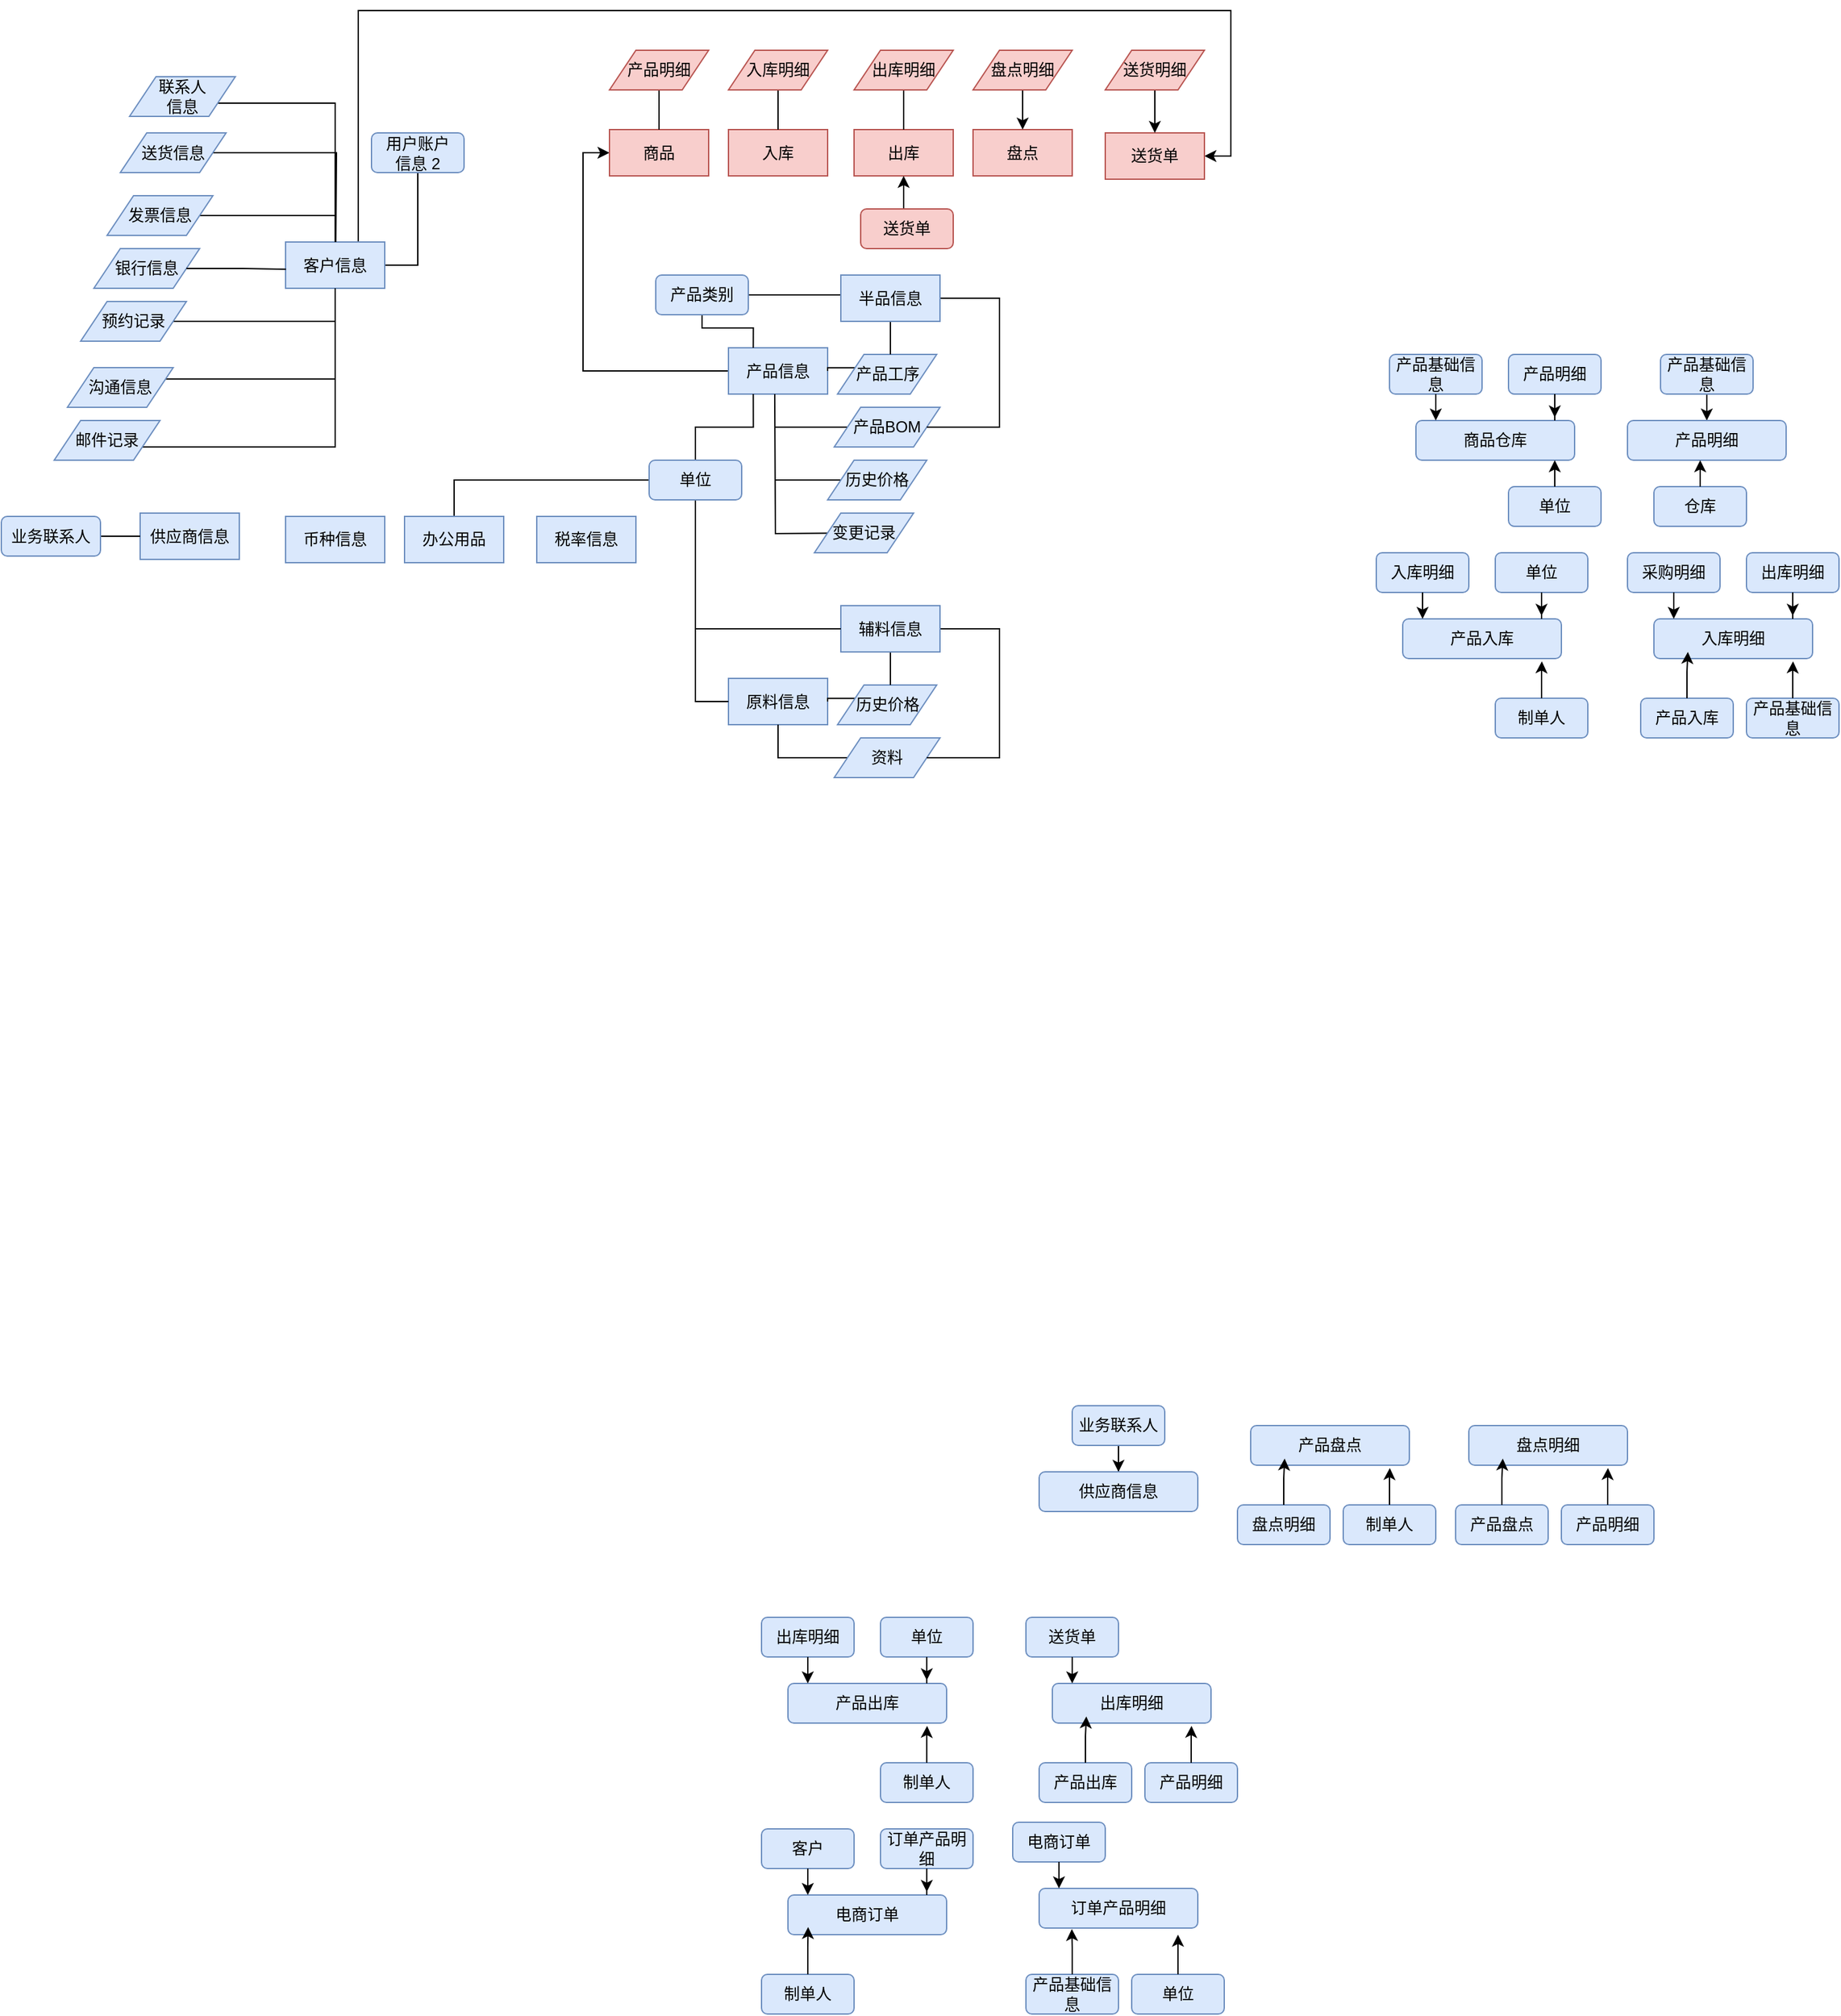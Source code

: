 <mxfile version="24.7.17">
  <diagram name="第 1 页" id="hJlpT_VPzm526xn45Prw">
    <mxGraphModel dx="2062" dy="1805" grid="1" gridSize="10" guides="1" tooltips="1" connect="1" arrows="1" fold="1" page="1" pageScale="1" pageWidth="827" pageHeight="1169" math="0" shadow="0">
      <root>
        <mxCell id="0" />
        <mxCell id="1" parent="0" />
        <mxCell id="0Gb3OSb-nTc6sZBoHr5_-15" style="edgeStyle=orthogonalEdgeStyle;rounded=0;orthogonalLoop=1;jettySize=auto;html=1;entryX=0.5;entryY=0;entryDx=0;entryDy=0;" parent="1" source="0Gb3OSb-nTc6sZBoHr5_-8" target="0Gb3OSb-nTc6sZBoHr5_-12" edge="1">
          <mxGeometry relative="1" as="geometry" />
        </mxCell>
        <mxCell id="0Gb3OSb-nTc6sZBoHr5_-8" value="业务联系人" style="rounded=1;whiteSpace=wrap;html=1;fillColor=#dae8fc;strokeColor=#6c8ebf;" parent="1" vertex="1">
          <mxGeometry x="230" y="805" width="70" height="30" as="geometry" />
        </mxCell>
        <mxCell id="0Gb3OSb-nTc6sZBoHr5_-12" value="供应商信息" style="rounded=1;whiteSpace=wrap;html=1;fillColor=#dae8fc;strokeColor=#6c8ebf;" parent="1" vertex="1">
          <mxGeometry x="205" y="855" width="120" height="30" as="geometry" />
        </mxCell>
        <mxCell id="0Gb3OSb-nTc6sZBoHr5_-16" value="产品基础信息" style="rounded=1;whiteSpace=wrap;html=1;fillColor=#dae8fc;strokeColor=#6c8ebf;" parent="1" vertex="1">
          <mxGeometry x="470" y="10" width="70" height="30" as="geometry" />
        </mxCell>
        <mxCell id="0Gb3OSb-nTc6sZBoHr5_-17" value="产品明细" style="rounded=1;whiteSpace=wrap;html=1;fillColor=#dae8fc;strokeColor=#6c8ebf;" parent="1" vertex="1">
          <mxGeometry x="560" y="10" width="70" height="30" as="geometry" />
        </mxCell>
        <mxCell id="0Gb3OSb-nTc6sZBoHr5_-19" value="仓库" style="rounded=1;whiteSpace=wrap;html=1;fillColor=#dae8fc;strokeColor=#6c8ebf;" parent="1" vertex="1">
          <mxGeometry x="670" y="110" width="70" height="30" as="geometry" />
        </mxCell>
        <mxCell id="0Gb3OSb-nTc6sZBoHr5_-20" value="商品仓库" style="rounded=1;whiteSpace=wrap;html=1;fillColor=#dae8fc;strokeColor=#6c8ebf;" parent="1" vertex="1">
          <mxGeometry x="490" y="60" width="120" height="30" as="geometry" />
        </mxCell>
        <mxCell id="0Gb3OSb-nTc6sZBoHr5_-21" style="edgeStyle=orthogonalEdgeStyle;rounded=0;orthogonalLoop=1;jettySize=auto;html=1;entryX=0.13;entryY=-0.006;entryDx=0;entryDy=0;entryPerimeter=0;" parent="1" source="0Gb3OSb-nTc6sZBoHr5_-16" target="0Gb3OSb-nTc6sZBoHr5_-20" edge="1">
          <mxGeometry relative="1" as="geometry" />
        </mxCell>
        <mxCell id="0Gb3OSb-nTc6sZBoHr5_-22" style="edgeStyle=orthogonalEdgeStyle;rounded=0;orthogonalLoop=1;jettySize=auto;html=1;entryX=0.875;entryY=-0.079;entryDx=0;entryDy=0;entryPerimeter=0;" parent="1" source="0Gb3OSb-nTc6sZBoHr5_-17" target="0Gb3OSb-nTc6sZBoHr5_-20" edge="1">
          <mxGeometry relative="1" as="geometry" />
        </mxCell>
        <mxCell id="0Gb3OSb-nTc6sZBoHr5_-23" value="单位" style="rounded=1;whiteSpace=wrap;html=1;fillColor=#dae8fc;strokeColor=#6c8ebf;" parent="1" vertex="1">
          <mxGeometry x="560" y="110" width="70" height="30" as="geometry" />
        </mxCell>
        <mxCell id="0Gb3OSb-nTc6sZBoHr5_-27" style="edgeStyle=orthogonalEdgeStyle;rounded=0;orthogonalLoop=1;jettySize=auto;html=1;entryX=0.5;entryY=0;entryDx=0;entryDy=0;" parent="1" source="0Gb3OSb-nTc6sZBoHr5_-28" target="0Gb3OSb-nTc6sZBoHr5_-29" edge="1">
          <mxGeometry relative="1" as="geometry" />
        </mxCell>
        <mxCell id="0Gb3OSb-nTc6sZBoHr5_-28" value="产品基础信息" style="rounded=1;whiteSpace=wrap;html=1;fillColor=#dae8fc;strokeColor=#6c8ebf;" parent="1" vertex="1">
          <mxGeometry x="675" y="10" width="70" height="30" as="geometry" />
        </mxCell>
        <mxCell id="0Gb3OSb-nTc6sZBoHr5_-29" value="产品明细" style="rounded=1;whiteSpace=wrap;html=1;fillColor=#dae8fc;strokeColor=#6c8ebf;" parent="1" vertex="1">
          <mxGeometry x="650" y="60" width="120" height="30" as="geometry" />
        </mxCell>
        <mxCell id="0Gb3OSb-nTc6sZBoHr5_-31" style="edgeStyle=orthogonalEdgeStyle;rounded=0;orthogonalLoop=1;jettySize=auto;html=1;entryX=0.459;entryY=1.015;entryDx=0;entryDy=0;entryPerimeter=0;" parent="1" source="0Gb3OSb-nTc6sZBoHr5_-19" target="0Gb3OSb-nTc6sZBoHr5_-29" edge="1">
          <mxGeometry relative="1" as="geometry" />
        </mxCell>
        <mxCell id="0Gb3OSb-nTc6sZBoHr5_-32" value="入库明细" style="rounded=1;whiteSpace=wrap;html=1;fillColor=#dae8fc;strokeColor=#6c8ebf;" parent="1" vertex="1">
          <mxGeometry x="460" y="160" width="70" height="30" as="geometry" />
        </mxCell>
        <mxCell id="0Gb3OSb-nTc6sZBoHr5_-33" value="单位" style="rounded=1;whiteSpace=wrap;html=1;fillColor=#dae8fc;strokeColor=#6c8ebf;" parent="1" vertex="1">
          <mxGeometry x="550" y="160" width="70" height="30" as="geometry" />
        </mxCell>
        <mxCell id="0Gb3OSb-nTc6sZBoHr5_-34" value="产品入库" style="rounded=1;whiteSpace=wrap;html=1;fillColor=#dae8fc;strokeColor=#6c8ebf;" parent="1" vertex="1">
          <mxGeometry x="480" y="210" width="120" height="30" as="geometry" />
        </mxCell>
        <mxCell id="0Gb3OSb-nTc6sZBoHr5_-35" style="edgeStyle=orthogonalEdgeStyle;rounded=0;orthogonalLoop=1;jettySize=auto;html=1;entryX=0.13;entryY=-0.006;entryDx=0;entryDy=0;entryPerimeter=0;" parent="1" source="0Gb3OSb-nTc6sZBoHr5_-32" target="0Gb3OSb-nTc6sZBoHr5_-34" edge="1">
          <mxGeometry relative="1" as="geometry" />
        </mxCell>
        <mxCell id="0Gb3OSb-nTc6sZBoHr5_-36" style="edgeStyle=orthogonalEdgeStyle;rounded=0;orthogonalLoop=1;jettySize=auto;html=1;entryX=0.875;entryY=-0.079;entryDx=0;entryDy=0;entryPerimeter=0;" parent="1" source="0Gb3OSb-nTc6sZBoHr5_-33" target="0Gb3OSb-nTc6sZBoHr5_-34" edge="1">
          <mxGeometry relative="1" as="geometry" />
        </mxCell>
        <mxCell id="0Gb3OSb-nTc6sZBoHr5_-37" value="制单人" style="rounded=1;whiteSpace=wrap;html=1;fillColor=#dae8fc;strokeColor=#6c8ebf;" parent="1" vertex="1">
          <mxGeometry x="550" y="270" width="70" height="30" as="geometry" />
        </mxCell>
        <mxCell id="0Gb3OSb-nTc6sZBoHr5_-38" style="edgeStyle=orthogonalEdgeStyle;rounded=0;orthogonalLoop=1;jettySize=auto;html=1;entryX=0.877;entryY=1.07;entryDx=0;entryDy=0;entryPerimeter=0;" parent="1" source="0Gb3OSb-nTc6sZBoHr5_-37" target="0Gb3OSb-nTc6sZBoHr5_-34" edge="1">
          <mxGeometry relative="1" as="geometry" />
        </mxCell>
        <mxCell id="0Gb3OSb-nTc6sZBoHr5_-39" value="采购明细" style="rounded=1;whiteSpace=wrap;html=1;fillColor=#dae8fc;strokeColor=#6c8ebf;" parent="1" vertex="1">
          <mxGeometry x="650" y="160" width="70" height="30" as="geometry" />
        </mxCell>
        <mxCell id="0Gb3OSb-nTc6sZBoHr5_-40" value="出库明细" style="rounded=1;whiteSpace=wrap;html=1;fillColor=#dae8fc;strokeColor=#6c8ebf;" parent="1" vertex="1">
          <mxGeometry x="740" y="160" width="70" height="30" as="geometry" />
        </mxCell>
        <mxCell id="0Gb3OSb-nTc6sZBoHr5_-41" value="入库明细" style="rounded=1;whiteSpace=wrap;html=1;fillColor=#dae8fc;strokeColor=#6c8ebf;" parent="1" vertex="1">
          <mxGeometry x="670" y="210" width="120" height="30" as="geometry" />
        </mxCell>
        <mxCell id="0Gb3OSb-nTc6sZBoHr5_-42" style="edgeStyle=orthogonalEdgeStyle;rounded=0;orthogonalLoop=1;jettySize=auto;html=1;entryX=0.13;entryY=-0.006;entryDx=0;entryDy=0;entryPerimeter=0;" parent="1" source="0Gb3OSb-nTc6sZBoHr5_-39" target="0Gb3OSb-nTc6sZBoHr5_-41" edge="1">
          <mxGeometry relative="1" as="geometry" />
        </mxCell>
        <mxCell id="0Gb3OSb-nTc6sZBoHr5_-43" style="edgeStyle=orthogonalEdgeStyle;rounded=0;orthogonalLoop=1;jettySize=auto;html=1;entryX=0.875;entryY=-0.079;entryDx=0;entryDy=0;entryPerimeter=0;" parent="1" source="0Gb3OSb-nTc6sZBoHr5_-40" target="0Gb3OSb-nTc6sZBoHr5_-41" edge="1">
          <mxGeometry relative="1" as="geometry" />
        </mxCell>
        <mxCell id="0Gb3OSb-nTc6sZBoHr5_-44" value="产品基础信息" style="rounded=1;whiteSpace=wrap;html=1;fillColor=#dae8fc;strokeColor=#6c8ebf;" parent="1" vertex="1">
          <mxGeometry x="740" y="270" width="70" height="30" as="geometry" />
        </mxCell>
        <mxCell id="0Gb3OSb-nTc6sZBoHr5_-45" style="edgeStyle=orthogonalEdgeStyle;rounded=0;orthogonalLoop=1;jettySize=auto;html=1;entryX=0.877;entryY=1.07;entryDx=0;entryDy=0;entryPerimeter=0;" parent="1" source="0Gb3OSb-nTc6sZBoHr5_-44" target="0Gb3OSb-nTc6sZBoHr5_-41" edge="1">
          <mxGeometry relative="1" as="geometry" />
        </mxCell>
        <mxCell id="0Gb3OSb-nTc6sZBoHr5_-46" value="产品入库" style="rounded=1;whiteSpace=wrap;html=1;fillColor=#dae8fc;strokeColor=#6c8ebf;" parent="1" vertex="1">
          <mxGeometry x="660" y="270" width="70" height="30" as="geometry" />
        </mxCell>
        <mxCell id="0Gb3OSb-nTc6sZBoHr5_-49" style="edgeStyle=orthogonalEdgeStyle;rounded=0;orthogonalLoop=1;jettySize=auto;html=1;entryX=0.214;entryY=0.833;entryDx=0;entryDy=0;entryPerimeter=0;" parent="1" source="0Gb3OSb-nTc6sZBoHr5_-46" target="0Gb3OSb-nTc6sZBoHr5_-41" edge="1">
          <mxGeometry relative="1" as="geometry" />
        </mxCell>
        <mxCell id="0Gb3OSb-nTc6sZBoHr5_-51" style="edgeStyle=orthogonalEdgeStyle;rounded=0;orthogonalLoop=1;jettySize=auto;html=1;entryX=0.872;entryY=1.033;entryDx=0;entryDy=0;entryPerimeter=0;" parent="1" source="0Gb3OSb-nTc6sZBoHr5_-23" target="0Gb3OSb-nTc6sZBoHr5_-20" edge="1">
          <mxGeometry relative="1" as="geometry" />
        </mxCell>
        <mxCell id="0Gb3OSb-nTc6sZBoHr5_-52" value="出库明细" style="rounded=1;whiteSpace=wrap;html=1;fillColor=#dae8fc;strokeColor=#6c8ebf;" parent="1" vertex="1">
          <mxGeometry x="-5" y="965" width="70" height="30" as="geometry" />
        </mxCell>
        <mxCell id="0Gb3OSb-nTc6sZBoHr5_-53" value="单位" style="rounded=1;whiteSpace=wrap;html=1;fillColor=#dae8fc;strokeColor=#6c8ebf;" parent="1" vertex="1">
          <mxGeometry x="85" y="965" width="70" height="30" as="geometry" />
        </mxCell>
        <mxCell id="0Gb3OSb-nTc6sZBoHr5_-54" value="产品出库" style="rounded=1;whiteSpace=wrap;html=1;fillColor=#dae8fc;strokeColor=#6c8ebf;" parent="1" vertex="1">
          <mxGeometry x="15" y="1015" width="120" height="30" as="geometry" />
        </mxCell>
        <mxCell id="0Gb3OSb-nTc6sZBoHr5_-55" style="edgeStyle=orthogonalEdgeStyle;rounded=0;orthogonalLoop=1;jettySize=auto;html=1;entryX=0.13;entryY=-0.006;entryDx=0;entryDy=0;entryPerimeter=0;" parent="1" source="0Gb3OSb-nTc6sZBoHr5_-52" target="0Gb3OSb-nTc6sZBoHr5_-54" edge="1">
          <mxGeometry relative="1" as="geometry" />
        </mxCell>
        <mxCell id="0Gb3OSb-nTc6sZBoHr5_-56" style="edgeStyle=orthogonalEdgeStyle;rounded=0;orthogonalLoop=1;jettySize=auto;html=1;entryX=0.875;entryY=-0.079;entryDx=0;entryDy=0;entryPerimeter=0;" parent="1" source="0Gb3OSb-nTc6sZBoHr5_-53" target="0Gb3OSb-nTc6sZBoHr5_-54" edge="1">
          <mxGeometry relative="1" as="geometry" />
        </mxCell>
        <mxCell id="0Gb3OSb-nTc6sZBoHr5_-57" value="制单人" style="rounded=1;whiteSpace=wrap;html=1;fillColor=#dae8fc;strokeColor=#6c8ebf;" parent="1" vertex="1">
          <mxGeometry x="85" y="1075" width="70" height="30" as="geometry" />
        </mxCell>
        <mxCell id="0Gb3OSb-nTc6sZBoHr5_-58" style="edgeStyle=orthogonalEdgeStyle;rounded=0;orthogonalLoop=1;jettySize=auto;html=1;entryX=0.877;entryY=1.07;entryDx=0;entryDy=0;entryPerimeter=0;" parent="1" source="0Gb3OSb-nTc6sZBoHr5_-57" target="0Gb3OSb-nTc6sZBoHr5_-54" edge="1">
          <mxGeometry relative="1" as="geometry" />
        </mxCell>
        <mxCell id="0Gb3OSb-nTc6sZBoHr5_-59" value="送货单" style="rounded=1;whiteSpace=wrap;html=1;fillColor=#dae8fc;strokeColor=#6c8ebf;" parent="1" vertex="1">
          <mxGeometry x="195" y="965" width="70" height="30" as="geometry" />
        </mxCell>
        <mxCell id="0Gb3OSb-nTc6sZBoHr5_-61" value="出库明细" style="rounded=1;whiteSpace=wrap;html=1;fillColor=#dae8fc;strokeColor=#6c8ebf;" parent="1" vertex="1">
          <mxGeometry x="215" y="1015" width="120" height="30" as="geometry" />
        </mxCell>
        <mxCell id="0Gb3OSb-nTc6sZBoHr5_-62" style="edgeStyle=orthogonalEdgeStyle;rounded=0;orthogonalLoop=1;jettySize=auto;html=1;entryX=0.13;entryY=-0.006;entryDx=0;entryDy=0;entryPerimeter=0;" parent="1" source="0Gb3OSb-nTc6sZBoHr5_-59" target="0Gb3OSb-nTc6sZBoHr5_-61" edge="1">
          <mxGeometry relative="1" as="geometry" />
        </mxCell>
        <mxCell id="0Gb3OSb-nTc6sZBoHr5_-64" value="产品明细" style="rounded=1;whiteSpace=wrap;html=1;fillColor=#dae8fc;strokeColor=#6c8ebf;" parent="1" vertex="1">
          <mxGeometry x="285" y="1075" width="70" height="30" as="geometry" />
        </mxCell>
        <mxCell id="0Gb3OSb-nTc6sZBoHr5_-65" style="edgeStyle=orthogonalEdgeStyle;rounded=0;orthogonalLoop=1;jettySize=auto;html=1;entryX=0.877;entryY=1.07;entryDx=0;entryDy=0;entryPerimeter=0;" parent="1" source="0Gb3OSb-nTc6sZBoHr5_-64" target="0Gb3OSb-nTc6sZBoHr5_-61" edge="1">
          <mxGeometry relative="1" as="geometry" />
        </mxCell>
        <mxCell id="0Gb3OSb-nTc6sZBoHr5_-66" value="产品出库" style="rounded=1;whiteSpace=wrap;html=1;fillColor=#dae8fc;strokeColor=#6c8ebf;" parent="1" vertex="1">
          <mxGeometry x="205" y="1075" width="70" height="30" as="geometry" />
        </mxCell>
        <mxCell id="0Gb3OSb-nTc6sZBoHr5_-67" style="edgeStyle=orthogonalEdgeStyle;rounded=0;orthogonalLoop=1;jettySize=auto;html=1;entryX=0.214;entryY=0.833;entryDx=0;entryDy=0;entryPerimeter=0;" parent="1" source="0Gb3OSb-nTc6sZBoHr5_-66" target="0Gb3OSb-nTc6sZBoHr5_-61" edge="1">
          <mxGeometry relative="1" as="geometry" />
        </mxCell>
        <mxCell id="0Gb3OSb-nTc6sZBoHr5_-69" value="产品盘点" style="rounded=1;whiteSpace=wrap;html=1;fillColor=#dae8fc;strokeColor=#6c8ebf;" parent="1" vertex="1">
          <mxGeometry x="365" y="820" width="120" height="30" as="geometry" />
        </mxCell>
        <mxCell id="0Gb3OSb-nTc6sZBoHr5_-71" value="制单人" style="rounded=1;whiteSpace=wrap;html=1;fillColor=#dae8fc;strokeColor=#6c8ebf;" parent="1" vertex="1">
          <mxGeometry x="435" y="880" width="70" height="30" as="geometry" />
        </mxCell>
        <mxCell id="0Gb3OSb-nTc6sZBoHr5_-72" style="edgeStyle=orthogonalEdgeStyle;rounded=0;orthogonalLoop=1;jettySize=auto;html=1;entryX=0.877;entryY=1.07;entryDx=0;entryDy=0;entryPerimeter=0;" parent="1" source="0Gb3OSb-nTc6sZBoHr5_-71" target="0Gb3OSb-nTc6sZBoHr5_-69" edge="1">
          <mxGeometry relative="1" as="geometry" />
        </mxCell>
        <mxCell id="0Gb3OSb-nTc6sZBoHr5_-73" value="盘点明细" style="rounded=1;whiteSpace=wrap;html=1;fillColor=#dae8fc;strokeColor=#6c8ebf;" parent="1" vertex="1">
          <mxGeometry x="355" y="880" width="70" height="30" as="geometry" />
        </mxCell>
        <mxCell id="0Gb3OSb-nTc6sZBoHr5_-74" style="edgeStyle=orthogonalEdgeStyle;rounded=0;orthogonalLoop=1;jettySize=auto;html=1;entryX=0.214;entryY=0.833;entryDx=0;entryDy=0;entryPerimeter=0;" parent="1" source="0Gb3OSb-nTc6sZBoHr5_-73" target="0Gb3OSb-nTc6sZBoHr5_-69" edge="1">
          <mxGeometry relative="1" as="geometry" />
        </mxCell>
        <mxCell id="0Gb3OSb-nTc6sZBoHr5_-75" value="盘点明细" style="rounded=1;whiteSpace=wrap;html=1;fillColor=#dae8fc;strokeColor=#6c8ebf;" parent="1" vertex="1">
          <mxGeometry x="530" y="820" width="120" height="30" as="geometry" />
        </mxCell>
        <mxCell id="0Gb3OSb-nTc6sZBoHr5_-76" value="产品明细" style="rounded=1;whiteSpace=wrap;html=1;fillColor=#dae8fc;strokeColor=#6c8ebf;" parent="1" vertex="1">
          <mxGeometry x="600" y="880" width="70" height="30" as="geometry" />
        </mxCell>
        <mxCell id="0Gb3OSb-nTc6sZBoHr5_-77" style="edgeStyle=orthogonalEdgeStyle;rounded=0;orthogonalLoop=1;jettySize=auto;html=1;entryX=0.877;entryY=1.07;entryDx=0;entryDy=0;entryPerimeter=0;" parent="1" source="0Gb3OSb-nTc6sZBoHr5_-76" target="0Gb3OSb-nTc6sZBoHr5_-75" edge="1">
          <mxGeometry relative="1" as="geometry" />
        </mxCell>
        <mxCell id="0Gb3OSb-nTc6sZBoHr5_-78" value="产品盘点" style="rounded=1;whiteSpace=wrap;html=1;fillColor=#dae8fc;strokeColor=#6c8ebf;" parent="1" vertex="1">
          <mxGeometry x="520" y="880" width="70" height="30" as="geometry" />
        </mxCell>
        <mxCell id="0Gb3OSb-nTc6sZBoHr5_-79" style="edgeStyle=orthogonalEdgeStyle;rounded=0;orthogonalLoop=1;jettySize=auto;html=1;entryX=0.214;entryY=0.833;entryDx=0;entryDy=0;entryPerimeter=0;" parent="1" source="0Gb3OSb-nTc6sZBoHr5_-78" target="0Gb3OSb-nTc6sZBoHr5_-75" edge="1">
          <mxGeometry relative="1" as="geometry" />
        </mxCell>
        <mxCell id="1KnYNuUJu4vu3SIquDnn-1" value="客户" style="rounded=1;whiteSpace=wrap;html=1;fillColor=#dae8fc;strokeColor=#6c8ebf;" parent="1" vertex="1">
          <mxGeometry x="-5" y="1125" width="70" height="30" as="geometry" />
        </mxCell>
        <mxCell id="1KnYNuUJu4vu3SIquDnn-2" value="订单产品明细" style="rounded=1;whiteSpace=wrap;html=1;fillColor=#dae8fc;strokeColor=#6c8ebf;" parent="1" vertex="1">
          <mxGeometry x="85" y="1125" width="70" height="30" as="geometry" />
        </mxCell>
        <mxCell id="1KnYNuUJu4vu3SIquDnn-3" value="电商订单" style="rounded=1;whiteSpace=wrap;html=1;fillColor=#dae8fc;strokeColor=#6c8ebf;" parent="1" vertex="1">
          <mxGeometry x="15" y="1175" width="120" height="30" as="geometry" />
        </mxCell>
        <mxCell id="1KnYNuUJu4vu3SIquDnn-4" style="edgeStyle=orthogonalEdgeStyle;rounded=0;orthogonalLoop=1;jettySize=auto;html=1;entryX=0.13;entryY=-0.006;entryDx=0;entryDy=0;entryPerimeter=0;" parent="1" source="1KnYNuUJu4vu3SIquDnn-1" target="1KnYNuUJu4vu3SIquDnn-3" edge="1">
          <mxGeometry relative="1" as="geometry" />
        </mxCell>
        <mxCell id="1KnYNuUJu4vu3SIquDnn-5" style="edgeStyle=orthogonalEdgeStyle;rounded=0;orthogonalLoop=1;jettySize=auto;html=1;entryX=0.875;entryY=-0.079;entryDx=0;entryDy=0;entryPerimeter=0;" parent="1" source="1KnYNuUJu4vu3SIquDnn-2" target="1KnYNuUJu4vu3SIquDnn-3" edge="1">
          <mxGeometry relative="1" as="geometry" />
        </mxCell>
        <mxCell id="1KnYNuUJu4vu3SIquDnn-8" value="制单人" style="rounded=1;whiteSpace=wrap;html=1;fillColor=#dae8fc;strokeColor=#6c8ebf;" parent="1" vertex="1">
          <mxGeometry x="-5" y="1235" width="70" height="30" as="geometry" />
        </mxCell>
        <mxCell id="1KnYNuUJu4vu3SIquDnn-12" style="edgeStyle=orthogonalEdgeStyle;rounded=0;orthogonalLoop=1;jettySize=auto;html=1;entryX=0.127;entryY=0.807;entryDx=0;entryDy=0;entryPerimeter=0;" parent="1" source="1KnYNuUJu4vu3SIquDnn-8" target="1KnYNuUJu4vu3SIquDnn-3" edge="1">
          <mxGeometry relative="1" as="geometry" />
        </mxCell>
        <mxCell id="1KnYNuUJu4vu3SIquDnn-13" value="电商订单" style="rounded=1;whiteSpace=wrap;html=1;fillColor=#dae8fc;strokeColor=#6c8ebf;" parent="1" vertex="1">
          <mxGeometry x="185" y="1120" width="70" height="30" as="geometry" />
        </mxCell>
        <mxCell id="1KnYNuUJu4vu3SIquDnn-14" value="订单产品明细" style="rounded=1;whiteSpace=wrap;html=1;fillColor=#dae8fc;strokeColor=#6c8ebf;" parent="1" vertex="1">
          <mxGeometry x="205" y="1170" width="120" height="30" as="geometry" />
        </mxCell>
        <mxCell id="1KnYNuUJu4vu3SIquDnn-15" style="edgeStyle=orthogonalEdgeStyle;rounded=0;orthogonalLoop=1;jettySize=auto;html=1;entryX=0.13;entryY=-0.006;entryDx=0;entryDy=0;entryPerimeter=0;" parent="1" source="1KnYNuUJu4vu3SIquDnn-13" target="1KnYNuUJu4vu3SIquDnn-14" edge="1">
          <mxGeometry relative="1" as="geometry" />
        </mxCell>
        <mxCell id="1KnYNuUJu4vu3SIquDnn-17" value="产品基础信息" style="rounded=1;whiteSpace=wrap;html=1;fillColor=#dae8fc;strokeColor=#6c8ebf;" parent="1" vertex="1">
          <mxGeometry x="195" y="1235" width="70" height="30" as="geometry" />
        </mxCell>
        <mxCell id="1KnYNuUJu4vu3SIquDnn-19" value="单位" style="rounded=1;whiteSpace=wrap;html=1;fillColor=#dae8fc;strokeColor=#6c8ebf;" parent="1" vertex="1">
          <mxGeometry x="275" y="1235" width="70" height="30" as="geometry" />
        </mxCell>
        <mxCell id="1KnYNuUJu4vu3SIquDnn-22" style="edgeStyle=orthogonalEdgeStyle;rounded=0;orthogonalLoop=1;jettySize=auto;html=1;entryX=0.206;entryY=1.024;entryDx=0;entryDy=0;entryPerimeter=0;" parent="1" source="1KnYNuUJu4vu3SIquDnn-17" target="1KnYNuUJu4vu3SIquDnn-14" edge="1">
          <mxGeometry relative="1" as="geometry" />
        </mxCell>
        <mxCell id="1KnYNuUJu4vu3SIquDnn-23" style="edgeStyle=orthogonalEdgeStyle;rounded=0;orthogonalLoop=1;jettySize=auto;html=1;entryX=0.875;entryY=1.167;entryDx=0;entryDy=0;entryPerimeter=0;" parent="1" source="1KnYNuUJu4vu3SIquDnn-19" target="1KnYNuUJu4vu3SIquDnn-14" edge="1">
          <mxGeometry relative="1" as="geometry" />
        </mxCell>
        <mxCell id="LOPXOmlwoqtBY_B9te6A-35" style="edgeStyle=orthogonalEdgeStyle;rounded=0;orthogonalLoop=1;jettySize=auto;html=1;entryX=0;entryY=0.5;entryDx=0;entryDy=0;" edge="1" parent="1" source="ZXzAyRTXK-XYp23coG95-2" target="LOPXOmlwoqtBY_B9te6A-5">
          <mxGeometry relative="1" as="geometry" />
        </mxCell>
        <mxCell id="ZXzAyRTXK-XYp23coG95-2" value="产品信息" style="rounded=0;whiteSpace=wrap;html=1;fillColor=#dae8fc;strokeColor=#6c8ebf;" parent="1" vertex="1">
          <mxGeometry x="-30" y="5" width="75" height="35" as="geometry" />
        </mxCell>
        <mxCell id="ZXzAyRTXK-XYp23coG95-45" style="edgeStyle=orthogonalEdgeStyle;rounded=0;orthogonalLoop=1;jettySize=auto;html=1;endArrow=none;endFill=0;" parent="1" source="ZXzAyRTXK-XYp23coG95-4" edge="1">
          <mxGeometry relative="1" as="geometry">
            <mxPoint x="55" y="-35" as="targetPoint" />
          </mxGeometry>
        </mxCell>
        <mxCell id="ZXzAyRTXK-XYp23coG95-93" style="edgeStyle=orthogonalEdgeStyle;rounded=0;orthogonalLoop=1;jettySize=auto;html=1;entryX=0.25;entryY=0;entryDx=0;entryDy=0;endArrow=none;endFill=0;" parent="1" source="ZXzAyRTXK-XYp23coG95-4" target="ZXzAyRTXK-XYp23coG95-2" edge="1">
          <mxGeometry relative="1" as="geometry">
            <Array as="points">
              <mxPoint x="-50" y="-10" />
              <mxPoint x="-11" y="-10" />
            </Array>
          </mxGeometry>
        </mxCell>
        <mxCell id="ZXzAyRTXK-XYp23coG95-4" value="产品类别" style="rounded=1;whiteSpace=wrap;html=1;fillColor=#dae8fc;strokeColor=#6c8ebf;" parent="1" vertex="1">
          <mxGeometry x="-85" y="-50" width="70" height="30" as="geometry" />
        </mxCell>
        <mxCell id="ZXzAyRTXK-XYp23coG95-57" style="edgeStyle=orthogonalEdgeStyle;rounded=0;orthogonalLoop=1;jettySize=auto;html=1;endArrow=none;endFill=0;" parent="1" source="ZXzAyRTXK-XYp23coG95-6" edge="1">
          <mxGeometry relative="1" as="geometry">
            <mxPoint x="5" y="65" as="targetPoint" />
          </mxGeometry>
        </mxCell>
        <mxCell id="ZXzAyRTXK-XYp23coG95-6" value="产品BOM" style="shape=parallelogram;perimeter=parallelogramPerimeter;whiteSpace=wrap;html=1;fixedSize=1;fillColor=#dae8fc;strokeColor=#6c8ebf;" parent="1" vertex="1">
          <mxGeometry x="50" y="50" width="80" height="30" as="geometry" />
        </mxCell>
        <mxCell id="ZXzAyRTXK-XYp23coG95-42" style="edgeStyle=orthogonalEdgeStyle;rounded=0;orthogonalLoop=1;jettySize=auto;html=1;exitX=0;exitY=0.25;exitDx=0;exitDy=0;entryX=1;entryY=0.5;entryDx=0;entryDy=0;endArrow=none;endFill=0;" parent="1" source="ZXzAyRTXK-XYp23coG95-7" target="ZXzAyRTXK-XYp23coG95-2" edge="1">
          <mxGeometry relative="1" as="geometry" />
        </mxCell>
        <mxCell id="ZXzAyRTXK-XYp23coG95-7" value="产品工序" style="shape=parallelogram;perimeter=parallelogramPerimeter;whiteSpace=wrap;html=1;fixedSize=1;fillColor=#dae8fc;strokeColor=#6c8ebf;" parent="1" vertex="1">
          <mxGeometry x="52.5" y="10" width="75" height="30" as="geometry" />
        </mxCell>
        <mxCell id="ZXzAyRTXK-XYp23coG95-41" style="edgeStyle=orthogonalEdgeStyle;rounded=0;orthogonalLoop=1;jettySize=auto;html=1;endArrow=none;endFill=0;" parent="1" source="ZXzAyRTXK-XYp23coG95-21" target="ZXzAyRTXK-XYp23coG95-6" edge="1">
          <mxGeometry relative="1" as="geometry">
            <Array as="points">
              <mxPoint x="175" y="-33" />
              <mxPoint x="175" y="65" />
            </Array>
          </mxGeometry>
        </mxCell>
        <mxCell id="ZXzAyRTXK-XYp23coG95-46" value="" style="edgeStyle=orthogonalEdgeStyle;rounded=0;orthogonalLoop=1;jettySize=auto;html=1;endArrow=none;endFill=0;" parent="1" source="ZXzAyRTXK-XYp23coG95-21" target="ZXzAyRTXK-XYp23coG95-7" edge="1">
          <mxGeometry relative="1" as="geometry">
            <Array as="points">
              <mxPoint x="95" y="10" />
              <mxPoint x="95" y="10" />
            </Array>
          </mxGeometry>
        </mxCell>
        <mxCell id="ZXzAyRTXK-XYp23coG95-21" value="半品信息" style="rounded=0;whiteSpace=wrap;html=1;fillColor=#dae8fc;strokeColor=#6c8ebf;" parent="1" vertex="1">
          <mxGeometry x="55" y="-50" width="75" height="35" as="geometry" />
        </mxCell>
        <mxCell id="ZXzAyRTXK-XYp23coG95-55" style="edgeStyle=orthogonalEdgeStyle;rounded=0;orthogonalLoop=1;jettySize=auto;html=1;endArrow=none;endFill=0;" parent="1" edge="1">
          <mxGeometry relative="1" as="geometry">
            <mxPoint x="5" y="40.0" as="targetPoint" />
            <mxPoint x="74.981" y="145.029" as="sourcePoint" />
          </mxGeometry>
        </mxCell>
        <mxCell id="ZXzAyRTXK-XYp23coG95-47" value="变更记录" style="shape=parallelogram;perimeter=parallelogramPerimeter;whiteSpace=wrap;html=1;fixedSize=1;fillColor=#dae8fc;strokeColor=#6c8ebf;" parent="1" vertex="1">
          <mxGeometry x="35" y="130" width="75" height="30" as="geometry" />
        </mxCell>
        <mxCell id="ZXzAyRTXK-XYp23coG95-56" style="edgeStyle=orthogonalEdgeStyle;rounded=0;orthogonalLoop=1;jettySize=auto;html=1;endArrow=none;endFill=0;" parent="1" source="ZXzAyRTXK-XYp23coG95-48" edge="1">
          <mxGeometry relative="1" as="geometry">
            <mxPoint x="5" y="105" as="targetPoint" />
          </mxGeometry>
        </mxCell>
        <mxCell id="ZXzAyRTXK-XYp23coG95-48" value="历史价格" style="shape=parallelogram;perimeter=parallelogramPerimeter;whiteSpace=wrap;html=1;fixedSize=1;fillColor=#dae8fc;strokeColor=#6c8ebf;" parent="1" vertex="1">
          <mxGeometry x="45" y="90" width="75" height="30" as="geometry" />
        </mxCell>
        <mxCell id="ZXzAyRTXK-XYp23coG95-64" value="原料信息" style="rounded=0;whiteSpace=wrap;html=1;fillColor=#dae8fc;strokeColor=#6c8ebf;" parent="1" vertex="1">
          <mxGeometry x="-30" y="255" width="75" height="35" as="geometry" />
        </mxCell>
        <mxCell id="ZXzAyRTXK-XYp23coG95-89" style="edgeStyle=orthogonalEdgeStyle;rounded=0;orthogonalLoop=1;jettySize=auto;html=1;entryX=0.5;entryY=1;entryDx=0;entryDy=0;endArrow=none;endFill=0;" parent="1" source="ZXzAyRTXK-XYp23coG95-69" target="ZXzAyRTXK-XYp23coG95-64" edge="1">
          <mxGeometry relative="1" as="geometry" />
        </mxCell>
        <mxCell id="ZXzAyRTXK-XYp23coG95-69" value="资料" style="shape=parallelogram;perimeter=parallelogramPerimeter;whiteSpace=wrap;html=1;fixedSize=1;fillColor=#dae8fc;strokeColor=#6c8ebf;" parent="1" vertex="1">
          <mxGeometry x="50" y="300" width="80" height="30" as="geometry" />
        </mxCell>
        <mxCell id="ZXzAyRTXK-XYp23coG95-70" style="edgeStyle=orthogonalEdgeStyle;rounded=0;orthogonalLoop=1;jettySize=auto;html=1;exitX=0;exitY=0.25;exitDx=0;exitDy=0;entryX=1;entryY=0.5;entryDx=0;entryDy=0;endArrow=none;endFill=0;" parent="1" source="ZXzAyRTXK-XYp23coG95-71" target="ZXzAyRTXK-XYp23coG95-64" edge="1">
          <mxGeometry relative="1" as="geometry" />
        </mxCell>
        <mxCell id="ZXzAyRTXK-XYp23coG95-71" value="历史价格" style="shape=parallelogram;perimeter=parallelogramPerimeter;whiteSpace=wrap;html=1;fixedSize=1;fillColor=#dae8fc;strokeColor=#6c8ebf;" parent="1" vertex="1">
          <mxGeometry x="52.5" y="260" width="75" height="30" as="geometry" />
        </mxCell>
        <mxCell id="ZXzAyRTXK-XYp23coG95-72" style="edgeStyle=orthogonalEdgeStyle;rounded=0;orthogonalLoop=1;jettySize=auto;html=1;endArrow=none;endFill=0;" parent="1" source="ZXzAyRTXK-XYp23coG95-74" target="ZXzAyRTXK-XYp23coG95-69" edge="1">
          <mxGeometry relative="1" as="geometry">
            <Array as="points">
              <mxPoint x="175" y="217" />
              <mxPoint x="175" y="315" />
            </Array>
          </mxGeometry>
        </mxCell>
        <mxCell id="ZXzAyRTXK-XYp23coG95-73" value="" style="edgeStyle=orthogonalEdgeStyle;rounded=0;orthogonalLoop=1;jettySize=auto;html=1;endArrow=none;endFill=0;" parent="1" source="ZXzAyRTXK-XYp23coG95-74" target="ZXzAyRTXK-XYp23coG95-71" edge="1">
          <mxGeometry relative="1" as="geometry">
            <Array as="points">
              <mxPoint x="95" y="260" />
              <mxPoint x="95" y="260" />
            </Array>
          </mxGeometry>
        </mxCell>
        <mxCell id="ZXzAyRTXK-XYp23coG95-74" value="辅料信息" style="rounded=0;whiteSpace=wrap;html=1;fillColor=#dae8fc;strokeColor=#6c8ebf;" parent="1" vertex="1">
          <mxGeometry x="55" y="200" width="75" height="35" as="geometry" />
        </mxCell>
        <mxCell id="ZXzAyRTXK-XYp23coG95-80" style="edgeStyle=orthogonalEdgeStyle;rounded=0;orthogonalLoop=1;jettySize=auto;html=1;entryX=0;entryY=0.5;entryDx=0;entryDy=0;endArrow=none;endFill=0;" parent="1" source="ZXzAyRTXK-XYp23coG95-79" target="ZXzAyRTXK-XYp23coG95-64" edge="1">
          <mxGeometry relative="1" as="geometry" />
        </mxCell>
        <mxCell id="ZXzAyRTXK-XYp23coG95-168" style="edgeStyle=orthogonalEdgeStyle;rounded=0;orthogonalLoop=1;jettySize=auto;html=1;entryX=0.5;entryY=0;entryDx=0;entryDy=0;endArrow=none;endFill=0;" parent="1" source="ZXzAyRTXK-XYp23coG95-79" target="ZXzAyRTXK-XYp23coG95-167" edge="1">
          <mxGeometry relative="1" as="geometry" />
        </mxCell>
        <mxCell id="LOPXOmlwoqtBY_B9te6A-3" style="edgeStyle=orthogonalEdgeStyle;rounded=0;orthogonalLoop=1;jettySize=auto;html=1;exitX=0.5;exitY=1;exitDx=0;exitDy=0;entryX=0;entryY=0.5;entryDx=0;entryDy=0;endArrow=none;endFill=0;" edge="1" parent="1" source="ZXzAyRTXK-XYp23coG95-79" target="ZXzAyRTXK-XYp23coG95-74">
          <mxGeometry relative="1" as="geometry" />
        </mxCell>
        <mxCell id="LOPXOmlwoqtBY_B9te6A-8" style="edgeStyle=orthogonalEdgeStyle;rounded=0;orthogonalLoop=1;jettySize=auto;html=1;exitX=0.5;exitY=0;exitDx=0;exitDy=0;entryX=0.25;entryY=1;entryDx=0;entryDy=0;endArrow=none;endFill=0;" edge="1" parent="1" source="ZXzAyRTXK-XYp23coG95-79" target="ZXzAyRTXK-XYp23coG95-2">
          <mxGeometry relative="1" as="geometry" />
        </mxCell>
        <mxCell id="ZXzAyRTXK-XYp23coG95-79" value="单位" style="rounded=1;whiteSpace=wrap;html=1;fillColor=#dae8fc;strokeColor=#6c8ebf;" parent="1" vertex="1">
          <mxGeometry x="-90" y="90" width="70" height="30" as="geometry" />
        </mxCell>
        <mxCell id="ZXzAyRTXK-XYp23coG95-159" style="edgeStyle=orthogonalEdgeStyle;rounded=0;orthogonalLoop=1;jettySize=auto;html=1;entryX=1;entryY=0.5;entryDx=0;entryDy=0;endArrow=none;endFill=0;" parent="1" source="ZXzAyRTXK-XYp23coG95-95" target="ZXzAyRTXK-XYp23coG95-99" edge="1">
          <mxGeometry relative="1" as="geometry" />
        </mxCell>
        <mxCell id="ZXzAyRTXK-XYp23coG95-95" value="用户账户&lt;div&gt;信息 2&lt;/div&gt;" style="rounded=1;whiteSpace=wrap;html=1;fillColor=#dae8fc;strokeColor=#6c8ebf;" parent="1" vertex="1">
          <mxGeometry x="-300" y="-157.5" width="70" height="30" as="geometry" />
        </mxCell>
        <mxCell id="ZXzAyRTXK-XYp23coG95-96" style="edgeStyle=orthogonalEdgeStyle;rounded=0;orthogonalLoop=1;jettySize=auto;html=1;entryX=0.5;entryY=1;entryDx=0;entryDy=0;exitX=0.5;exitY=0;exitDx=0;exitDy=0;" parent="1" source="ZXzAyRTXK-XYp23coG95-99" edge="1">
          <mxGeometry relative="1" as="geometry">
            <mxPoint x="-323" y="-45" as="sourcePoint" />
            <mxPoint x="-323" y="-65" as="targetPoint" />
          </mxGeometry>
        </mxCell>
        <mxCell id="ZXzAyRTXK-XYp23coG95-141" style="edgeStyle=orthogonalEdgeStyle;rounded=0;orthogonalLoop=1;jettySize=auto;html=1;exitX=1;exitY=0.75;exitDx=0;exitDy=0;endArrow=none;endFill=0;" parent="1" source="ZXzAyRTXK-XYp23coG95-97" target="ZXzAyRTXK-XYp23coG95-99" edge="1">
          <mxGeometry relative="1" as="geometry" />
        </mxCell>
        <mxCell id="ZXzAyRTXK-XYp23coG95-97" value="联系人&lt;div&gt;信息&lt;/div&gt;" style="shape=parallelogram;perimeter=parallelogramPerimeter;whiteSpace=wrap;html=1;fixedSize=1;fillColor=#dae8fc;strokeColor=#6c8ebf;" parent="1" vertex="1">
          <mxGeometry x="-483" y="-200" width="80" height="30" as="geometry" />
        </mxCell>
        <mxCell id="ZXzAyRTXK-XYp23coG95-153" style="edgeStyle=orthogonalEdgeStyle;rounded=0;orthogonalLoop=1;jettySize=auto;html=1;exitX=1;exitY=0.75;exitDx=0;exitDy=0;entryX=0.5;entryY=1;entryDx=0;entryDy=0;endArrow=none;endFill=0;" parent="1" source="ZXzAyRTXK-XYp23coG95-100" target="ZXzAyRTXK-XYp23coG95-99" edge="1">
          <mxGeometry relative="1" as="geometry" />
        </mxCell>
        <mxCell id="ZXzAyRTXK-XYp23coG95-100" value="邮件记录" style="shape=parallelogram;perimeter=parallelogramPerimeter;whiteSpace=wrap;html=1;fixedSize=1;fillColor=#dae8fc;strokeColor=#6c8ebf;" parent="1" vertex="1">
          <mxGeometry x="-540" y="60" width="80" height="30" as="geometry" />
        </mxCell>
        <mxCell id="LOPXOmlwoqtBY_B9te6A-47" style="edgeStyle=orthogonalEdgeStyle;rounded=0;orthogonalLoop=1;jettySize=auto;html=1;exitX=1;exitY=1;exitDx=0;exitDy=0;entryX=1;entryY=0.5;entryDx=0;entryDy=0;" edge="1" parent="1" source="ZXzAyRTXK-XYp23coG95-99" target="LOPXOmlwoqtBY_B9te6A-42">
          <mxGeometry relative="1" as="geometry">
            <Array as="points">
              <mxPoint x="-310" y="-40" />
              <mxPoint x="-310" y="-250" />
              <mxPoint x="350" y="-250" />
              <mxPoint x="350" y="-140" />
            </Array>
          </mxGeometry>
        </mxCell>
        <mxCell id="ZXzAyRTXK-XYp23coG95-99" value="客户信息" style="rounded=0;whiteSpace=wrap;html=1;fillColor=#dae8fc;strokeColor=#6c8ebf;" parent="1" vertex="1">
          <mxGeometry x="-365" y="-75" width="75" height="35" as="geometry" />
        </mxCell>
        <mxCell id="ZXzAyRTXK-XYp23coG95-145" style="edgeStyle=orthogonalEdgeStyle;rounded=0;orthogonalLoop=1;jettySize=auto;html=1;exitX=1;exitY=0.5;exitDx=0;exitDy=0;entryX=0.5;entryY=0;entryDx=0;entryDy=0;endArrow=none;endFill=0;" parent="1" source="ZXzAyRTXK-XYp23coG95-118" target="ZXzAyRTXK-XYp23coG95-99" edge="1">
          <mxGeometry relative="1" as="geometry" />
        </mxCell>
        <mxCell id="ZXzAyRTXK-XYp23coG95-118" value="发票信息" style="shape=parallelogram;perimeter=parallelogramPerimeter;whiteSpace=wrap;html=1;fixedSize=1;fillColor=#dae8fc;strokeColor=#6c8ebf;" parent="1" vertex="1">
          <mxGeometry x="-500" y="-110" width="80" height="30" as="geometry" />
        </mxCell>
        <mxCell id="ZXzAyRTXK-XYp23coG95-142" style="edgeStyle=orthogonalEdgeStyle;rounded=0;orthogonalLoop=1;jettySize=auto;html=1;exitX=1;exitY=0.5;exitDx=0;exitDy=0;endArrow=none;endFill=0;" parent="1" source="ZXzAyRTXK-XYp23coG95-119" edge="1">
          <mxGeometry relative="1" as="geometry">
            <mxPoint x="-327" y="-75" as="targetPoint" />
          </mxGeometry>
        </mxCell>
        <mxCell id="ZXzAyRTXK-XYp23coG95-119" value="送货信息" style="shape=parallelogram;perimeter=parallelogramPerimeter;whiteSpace=wrap;html=1;fixedSize=1;fillColor=#dae8fc;strokeColor=#6c8ebf;" parent="1" vertex="1">
          <mxGeometry x="-490" y="-157.5" width="80" height="30" as="geometry" />
        </mxCell>
        <mxCell id="ZXzAyRTXK-XYp23coG95-120" value="银行信息" style="shape=parallelogram;perimeter=parallelogramPerimeter;whiteSpace=wrap;html=1;fixedSize=1;fillColor=#dae8fc;strokeColor=#6c8ebf;" parent="1" vertex="1">
          <mxGeometry x="-510" y="-70" width="80" height="30" as="geometry" />
        </mxCell>
        <mxCell id="ZXzAyRTXK-XYp23coG95-155" style="edgeStyle=orthogonalEdgeStyle;rounded=0;orthogonalLoop=1;jettySize=auto;html=1;exitX=1;exitY=0.25;exitDx=0;exitDy=0;entryX=0.5;entryY=1;entryDx=0;entryDy=0;endArrow=none;endFill=0;" parent="1" source="ZXzAyRTXK-XYp23coG95-121" target="ZXzAyRTXK-XYp23coG95-99" edge="1">
          <mxGeometry relative="1" as="geometry" />
        </mxCell>
        <mxCell id="ZXzAyRTXK-XYp23coG95-121" value="沟通信息" style="shape=parallelogram;perimeter=parallelogramPerimeter;whiteSpace=wrap;html=1;fixedSize=1;fillColor=#dae8fc;strokeColor=#6c8ebf;" parent="1" vertex="1">
          <mxGeometry x="-530" y="20" width="80" height="30" as="geometry" />
        </mxCell>
        <mxCell id="ZXzAyRTXK-XYp23coG95-158" style="edgeStyle=orthogonalEdgeStyle;rounded=0;orthogonalLoop=1;jettySize=auto;html=1;exitX=1;exitY=0.5;exitDx=0;exitDy=0;entryX=0.5;entryY=1;entryDx=0;entryDy=0;endArrow=none;endFill=0;" parent="1" source="ZXzAyRTXK-XYp23coG95-122" target="ZXzAyRTXK-XYp23coG95-99" edge="1">
          <mxGeometry relative="1" as="geometry" />
        </mxCell>
        <mxCell id="ZXzAyRTXK-XYp23coG95-122" value="预约记录" style="shape=parallelogram;perimeter=parallelogramPerimeter;whiteSpace=wrap;html=1;fixedSize=1;fillColor=#dae8fc;strokeColor=#6c8ebf;" parent="1" vertex="1">
          <mxGeometry x="-520" y="-30" width="80" height="30" as="geometry" />
        </mxCell>
        <mxCell id="ZXzAyRTXK-XYp23coG95-147" style="edgeStyle=orthogonalEdgeStyle;rounded=0;orthogonalLoop=1;jettySize=auto;html=1;exitX=1;exitY=0.5;exitDx=0;exitDy=0;entryX=0.004;entryY=0.591;entryDx=0;entryDy=0;entryPerimeter=0;endArrow=none;endFill=0;" parent="1" source="ZXzAyRTXK-XYp23coG95-120" target="ZXzAyRTXK-XYp23coG95-99" edge="1">
          <mxGeometry relative="1" as="geometry" />
        </mxCell>
        <mxCell id="ZXzAyRTXK-XYp23coG95-160" value="供应商信息" style="rounded=0;whiteSpace=wrap;html=1;fillColor=#dae8fc;strokeColor=#6c8ebf;" parent="1" vertex="1">
          <mxGeometry x="-475" y="130" width="75" height="35" as="geometry" />
        </mxCell>
        <mxCell id="ZXzAyRTXK-XYp23coG95-166" style="edgeStyle=orthogonalEdgeStyle;rounded=0;orthogonalLoop=1;jettySize=auto;html=1;entryX=0;entryY=0.5;entryDx=0;entryDy=0;endArrow=none;endFill=0;" parent="1" source="ZXzAyRTXK-XYp23coG95-163" target="ZXzAyRTXK-XYp23coG95-160" edge="1">
          <mxGeometry relative="1" as="geometry" />
        </mxCell>
        <mxCell id="ZXzAyRTXK-XYp23coG95-163" value="业务联系人" style="rounded=1;whiteSpace=wrap;html=1;fillColor=#dae8fc;strokeColor=#6c8ebf;" parent="1" vertex="1">
          <mxGeometry x="-580" y="132.5" width="75" height="30" as="geometry" />
        </mxCell>
        <mxCell id="ZXzAyRTXK-XYp23coG95-167" value="办公用品" style="rounded=0;whiteSpace=wrap;html=1;fillColor=#dae8fc;strokeColor=#6c8ebf;" parent="1" vertex="1">
          <mxGeometry x="-275" y="132.5" width="75" height="35" as="geometry" />
        </mxCell>
        <mxCell id="ZXzAyRTXK-XYp23coG95-169" value="税率信息" style="rounded=0;whiteSpace=wrap;html=1;fillColor=#dae8fc;strokeColor=#6c8ebf;" parent="1" vertex="1">
          <mxGeometry x="-175" y="132.5" width="75" height="35" as="geometry" />
        </mxCell>
        <mxCell id="ZXzAyRTXK-XYp23coG95-170" value="币种信息" style="rounded=0;whiteSpace=wrap;html=1;fillColor=#dae8fc;strokeColor=#6c8ebf;" parent="1" vertex="1">
          <mxGeometry x="-365" y="132.5" width="75" height="35" as="geometry" />
        </mxCell>
        <mxCell id="LOPXOmlwoqtBY_B9te6A-5" value="商品" style="rounded=0;whiteSpace=wrap;html=1;fillColor=#f8cecc;strokeColor=#b85450;" vertex="1" parent="1">
          <mxGeometry x="-120" y="-160" width="75" height="35" as="geometry" />
        </mxCell>
        <mxCell id="LOPXOmlwoqtBY_B9te6A-14" style="edgeStyle=orthogonalEdgeStyle;rounded=0;orthogonalLoop=1;jettySize=auto;html=1;exitX=0.5;exitY=1;exitDx=0;exitDy=0;endArrow=none;endFill=0;fillColor=#f8cecc;strokeColor=#000000;" edge="1" parent="1" source="LOPXOmlwoqtBY_B9te6A-13" target="LOPXOmlwoqtBY_B9te6A-5">
          <mxGeometry relative="1" as="geometry" />
        </mxCell>
        <mxCell id="LOPXOmlwoqtBY_B9te6A-13" value="产品明细" style="shape=parallelogram;perimeter=parallelogramPerimeter;whiteSpace=wrap;html=1;fixedSize=1;fillColor=#f8cecc;strokeColor=#b85450;" vertex="1" parent="1">
          <mxGeometry x="-120" y="-220" width="75" height="30" as="geometry" />
        </mxCell>
        <mxCell id="LOPXOmlwoqtBY_B9te6A-19" value="入库" style="rounded=0;whiteSpace=wrap;html=1;fillColor=#f8cecc;strokeColor=#b85450;" vertex="1" parent="1">
          <mxGeometry x="-30" y="-160" width="75" height="35" as="geometry" />
        </mxCell>
        <mxCell id="LOPXOmlwoqtBY_B9te6A-22" style="edgeStyle=orthogonalEdgeStyle;rounded=0;orthogonalLoop=1;jettySize=auto;html=1;exitX=0.5;exitY=1;exitDx=0;exitDy=0;entryX=0.5;entryY=0;entryDx=0;entryDy=0;endArrow=none;endFill=0;fillColor=#f8cecc;strokeColor=#000000;" edge="1" parent="1" source="LOPXOmlwoqtBY_B9te6A-21" target="LOPXOmlwoqtBY_B9te6A-19">
          <mxGeometry relative="1" as="geometry" />
        </mxCell>
        <mxCell id="LOPXOmlwoqtBY_B9te6A-21" value="入库明细" style="shape=parallelogram;perimeter=parallelogramPerimeter;whiteSpace=wrap;html=1;fixedSize=1;fillColor=#f8cecc;strokeColor=#b85450;" vertex="1" parent="1">
          <mxGeometry x="-30" y="-220" width="75" height="30" as="geometry" />
        </mxCell>
        <mxCell id="LOPXOmlwoqtBY_B9te6A-23" value="出库" style="rounded=0;whiteSpace=wrap;html=1;fillColor=#f8cecc;strokeColor=#b85450;" vertex="1" parent="1">
          <mxGeometry x="65" y="-160" width="75" height="35" as="geometry" />
        </mxCell>
        <mxCell id="LOPXOmlwoqtBY_B9te6A-24" style="edgeStyle=orthogonalEdgeStyle;rounded=0;orthogonalLoop=1;jettySize=auto;html=1;exitX=0.5;exitY=1;exitDx=0;exitDy=0;entryX=0.5;entryY=0;entryDx=0;entryDy=0;endArrow=none;endFill=0;fillColor=#f8cecc;strokeColor=#000000;" edge="1" parent="1" source="LOPXOmlwoqtBY_B9te6A-25" target="LOPXOmlwoqtBY_B9te6A-23">
          <mxGeometry relative="1" as="geometry" />
        </mxCell>
        <mxCell id="LOPXOmlwoqtBY_B9te6A-25" value="出库明细" style="shape=parallelogram;perimeter=parallelogramPerimeter;whiteSpace=wrap;html=1;fixedSize=1;fillColor=#f8cecc;strokeColor=#b85450;" vertex="1" parent="1">
          <mxGeometry x="65" y="-220" width="75" height="30" as="geometry" />
        </mxCell>
        <mxCell id="LOPXOmlwoqtBY_B9te6A-38" style="edgeStyle=orthogonalEdgeStyle;rounded=0;orthogonalLoop=1;jettySize=auto;html=1;exitX=0.5;exitY=0;exitDx=0;exitDy=0;entryX=0.5;entryY=1;entryDx=0;entryDy=0;" edge="1" parent="1" source="LOPXOmlwoqtBY_B9te6A-26" target="LOPXOmlwoqtBY_B9te6A-23">
          <mxGeometry relative="1" as="geometry" />
        </mxCell>
        <mxCell id="LOPXOmlwoqtBY_B9te6A-26" value="送货单" style="rounded=1;whiteSpace=wrap;html=1;fillColor=#f8cecc;strokeColor=#b85450;" vertex="1" parent="1">
          <mxGeometry x="70" y="-100" width="70" height="30" as="geometry" />
        </mxCell>
        <mxCell id="LOPXOmlwoqtBY_B9te6A-32" value="盘点" style="rounded=0;whiteSpace=wrap;html=1;fillColor=#f8cecc;strokeColor=#b85450;" vertex="1" parent="1">
          <mxGeometry x="155" y="-160" width="75" height="35" as="geometry" />
        </mxCell>
        <mxCell id="LOPXOmlwoqtBY_B9te6A-37" style="edgeStyle=orthogonalEdgeStyle;rounded=0;orthogonalLoop=1;jettySize=auto;html=1;exitX=0.5;exitY=1;exitDx=0;exitDy=0;" edge="1" parent="1" source="LOPXOmlwoqtBY_B9te6A-34" target="LOPXOmlwoqtBY_B9te6A-32">
          <mxGeometry relative="1" as="geometry" />
        </mxCell>
        <mxCell id="LOPXOmlwoqtBY_B9te6A-34" value="盘点明细" style="shape=parallelogram;perimeter=parallelogramPerimeter;whiteSpace=wrap;html=1;fixedSize=1;fillColor=#f8cecc;strokeColor=#b85450;" vertex="1" parent="1">
          <mxGeometry x="155" y="-220" width="75" height="30" as="geometry" />
        </mxCell>
        <mxCell id="LOPXOmlwoqtBY_B9te6A-42" value="送货单" style="rounded=0;whiteSpace=wrap;html=1;fillColor=#f8cecc;strokeColor=#b85450;" vertex="1" parent="1">
          <mxGeometry x="255" y="-157.5" width="75" height="35" as="geometry" />
        </mxCell>
        <mxCell id="LOPXOmlwoqtBY_B9te6A-46" style="edgeStyle=orthogonalEdgeStyle;rounded=0;orthogonalLoop=1;jettySize=auto;html=1;exitX=0.25;exitY=1;exitDx=0;exitDy=0;entryX=0.5;entryY=0;entryDx=0;entryDy=0;" edge="1" parent="1" source="LOPXOmlwoqtBY_B9te6A-44" target="LOPXOmlwoqtBY_B9te6A-42">
          <mxGeometry relative="1" as="geometry" />
        </mxCell>
        <mxCell id="LOPXOmlwoqtBY_B9te6A-44" value="送货明细" style="shape=parallelogram;perimeter=parallelogramPerimeter;whiteSpace=wrap;html=1;fixedSize=1;fillColor=#f8cecc;strokeColor=#b85450;" vertex="1" parent="1">
          <mxGeometry x="255" y="-220" width="75" height="30" as="geometry" />
        </mxCell>
      </root>
    </mxGraphModel>
  </diagram>
</mxfile>
